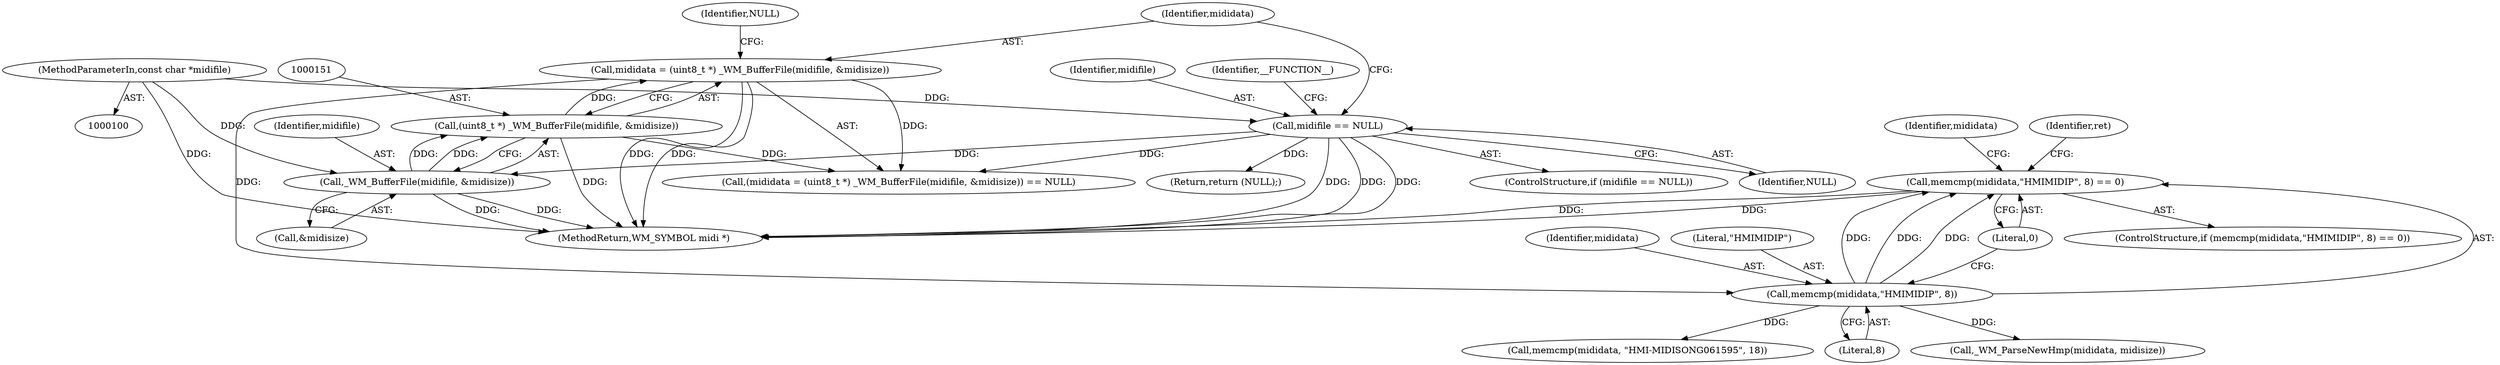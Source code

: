 digraph "0_wildmidi_814f31d8eceda8401eb812fc2e94ed143fdad0ab@API" {
"1000174" [label="(Call,memcmp(mididata,\"HMIMIDIP\", 8) == 0)"];
"1000175" [label="(Call,memcmp(mididata,\"HMIMIDIP\", 8))"];
"1000148" [label="(Call,mididata = (uint8_t *) _WM_BufferFile(midifile, &midisize))"];
"1000150" [label="(Call,(uint8_t *) _WM_BufferFile(midifile, &midisize))"];
"1000152" [label="(Call,_WM_BufferFile(midifile, &midisize))"];
"1000134" [label="(Call,midifile == NULL)"];
"1000101" [label="(MethodParameterIn,const char *midifile)"];
"1000191" [label="(Call,memcmp(mididata, \"HMI-MIDISONG061595\", 18))"];
"1000149" [label="(Identifier,mididata)"];
"1000153" [label="(Identifier,midifile)"];
"1000182" [label="(Identifier,ret)"];
"1000173" [label="(ControlStructure,if (memcmp(mididata,\"HMIMIDIP\", 8) == 0))"];
"1000156" [label="(Identifier,NULL)"];
"1000176" [label="(Identifier,mididata)"];
"1000177" [label="(Literal,\"HMIMIDIP\")"];
"1000150" [label="(Call,(uint8_t *) _WM_BufferFile(midifile, &midisize))"];
"1000179" [label="(Literal,0)"];
"1000136" [label="(Identifier,NULL)"];
"1000144" [label="(Return,return (NULL);)"];
"1000152" [label="(Call,_WM_BufferFile(midifile, &midisize))"];
"1000154" [label="(Call,&midisize)"];
"1000192" [label="(Identifier,mididata)"];
"1000263" [label="(MethodReturn,WM_SYMBOL midi *)"];
"1000148" [label="(Call,mididata = (uint8_t *) _WM_BufferFile(midifile, &midisize))"];
"1000147" [label="(Call,(mididata = (uint8_t *) _WM_BufferFile(midifile, &midisize)) == NULL)"];
"1000178" [label="(Literal,8)"];
"1000185" [label="(Call,_WM_ParseNewHmp(mididata, midisize))"];
"1000134" [label="(Call,midifile == NULL)"];
"1000135" [label="(Identifier,midifile)"];
"1000133" [label="(ControlStructure,if (midifile == NULL))"];
"1000139" [label="(Identifier,__FUNCTION__)"];
"1000101" [label="(MethodParameterIn,const char *midifile)"];
"1000175" [label="(Call,memcmp(mididata,\"HMIMIDIP\", 8))"];
"1000174" [label="(Call,memcmp(mididata,\"HMIMIDIP\", 8) == 0)"];
"1000174" -> "1000173"  [label="AST: "];
"1000174" -> "1000179"  [label="CFG: "];
"1000175" -> "1000174"  [label="AST: "];
"1000179" -> "1000174"  [label="AST: "];
"1000182" -> "1000174"  [label="CFG: "];
"1000192" -> "1000174"  [label="CFG: "];
"1000174" -> "1000263"  [label="DDG: "];
"1000174" -> "1000263"  [label="DDG: "];
"1000175" -> "1000174"  [label="DDG: "];
"1000175" -> "1000174"  [label="DDG: "];
"1000175" -> "1000174"  [label="DDG: "];
"1000175" -> "1000178"  [label="CFG: "];
"1000176" -> "1000175"  [label="AST: "];
"1000177" -> "1000175"  [label="AST: "];
"1000178" -> "1000175"  [label="AST: "];
"1000179" -> "1000175"  [label="CFG: "];
"1000148" -> "1000175"  [label="DDG: "];
"1000175" -> "1000185"  [label="DDG: "];
"1000175" -> "1000191"  [label="DDG: "];
"1000148" -> "1000147"  [label="AST: "];
"1000148" -> "1000150"  [label="CFG: "];
"1000149" -> "1000148"  [label="AST: "];
"1000150" -> "1000148"  [label="AST: "];
"1000156" -> "1000148"  [label="CFG: "];
"1000148" -> "1000263"  [label="DDG: "];
"1000148" -> "1000263"  [label="DDG: "];
"1000148" -> "1000147"  [label="DDG: "];
"1000150" -> "1000148"  [label="DDG: "];
"1000150" -> "1000152"  [label="CFG: "];
"1000151" -> "1000150"  [label="AST: "];
"1000152" -> "1000150"  [label="AST: "];
"1000150" -> "1000263"  [label="DDG: "];
"1000150" -> "1000147"  [label="DDG: "];
"1000152" -> "1000150"  [label="DDG: "];
"1000152" -> "1000150"  [label="DDG: "];
"1000152" -> "1000154"  [label="CFG: "];
"1000153" -> "1000152"  [label="AST: "];
"1000154" -> "1000152"  [label="AST: "];
"1000152" -> "1000263"  [label="DDG: "];
"1000152" -> "1000263"  [label="DDG: "];
"1000134" -> "1000152"  [label="DDG: "];
"1000101" -> "1000152"  [label="DDG: "];
"1000134" -> "1000133"  [label="AST: "];
"1000134" -> "1000136"  [label="CFG: "];
"1000135" -> "1000134"  [label="AST: "];
"1000136" -> "1000134"  [label="AST: "];
"1000139" -> "1000134"  [label="CFG: "];
"1000149" -> "1000134"  [label="CFG: "];
"1000134" -> "1000263"  [label="DDG: "];
"1000134" -> "1000263"  [label="DDG: "];
"1000134" -> "1000263"  [label="DDG: "];
"1000101" -> "1000134"  [label="DDG: "];
"1000134" -> "1000144"  [label="DDG: "];
"1000134" -> "1000147"  [label="DDG: "];
"1000101" -> "1000100"  [label="AST: "];
"1000101" -> "1000263"  [label="DDG: "];
}
